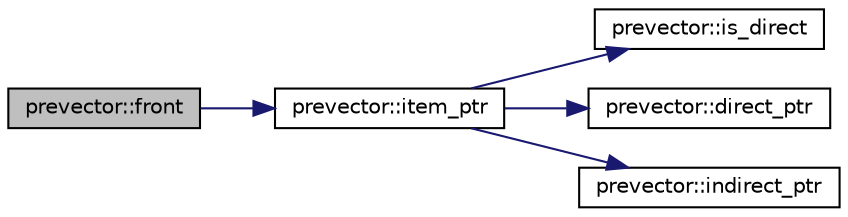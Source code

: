 digraph "prevector::front"
{
  edge [fontname="Helvetica",fontsize="10",labelfontname="Helvetica",labelfontsize="10"];
  node [fontname="Helvetica",fontsize="10",shape=record];
  rankdir="LR";
  Node290 [label="prevector::front",height=0.2,width=0.4,color="black", fillcolor="grey75", style="filled", fontcolor="black"];
  Node290 -> Node291 [color="midnightblue",fontsize="10",style="solid",fontname="Helvetica"];
  Node291 [label="prevector::item_ptr",height=0.2,width=0.4,color="black", fillcolor="white", style="filled",URL="$classprevector.html#a59f1d7bcbc751cfa0faddd7ffa184846"];
  Node291 -> Node292 [color="midnightblue",fontsize="10",style="solid",fontname="Helvetica"];
  Node292 [label="prevector::is_direct",height=0.2,width=0.4,color="black", fillcolor="white", style="filled",URL="$classprevector.html#a933e204a7e29c6bbc85479d023c00ff8"];
  Node291 -> Node293 [color="midnightblue",fontsize="10",style="solid",fontname="Helvetica"];
  Node293 [label="prevector::direct_ptr",height=0.2,width=0.4,color="black", fillcolor="white", style="filled",URL="$classprevector.html#a20150a43dd87c33f0e855a55bd3418e8"];
  Node291 -> Node294 [color="midnightblue",fontsize="10",style="solid",fontname="Helvetica"];
  Node294 [label="prevector::indirect_ptr",height=0.2,width=0.4,color="black", fillcolor="white", style="filled",URL="$classprevector.html#ae3343cc65be9fd678b4a6f8305624de6"];
}
